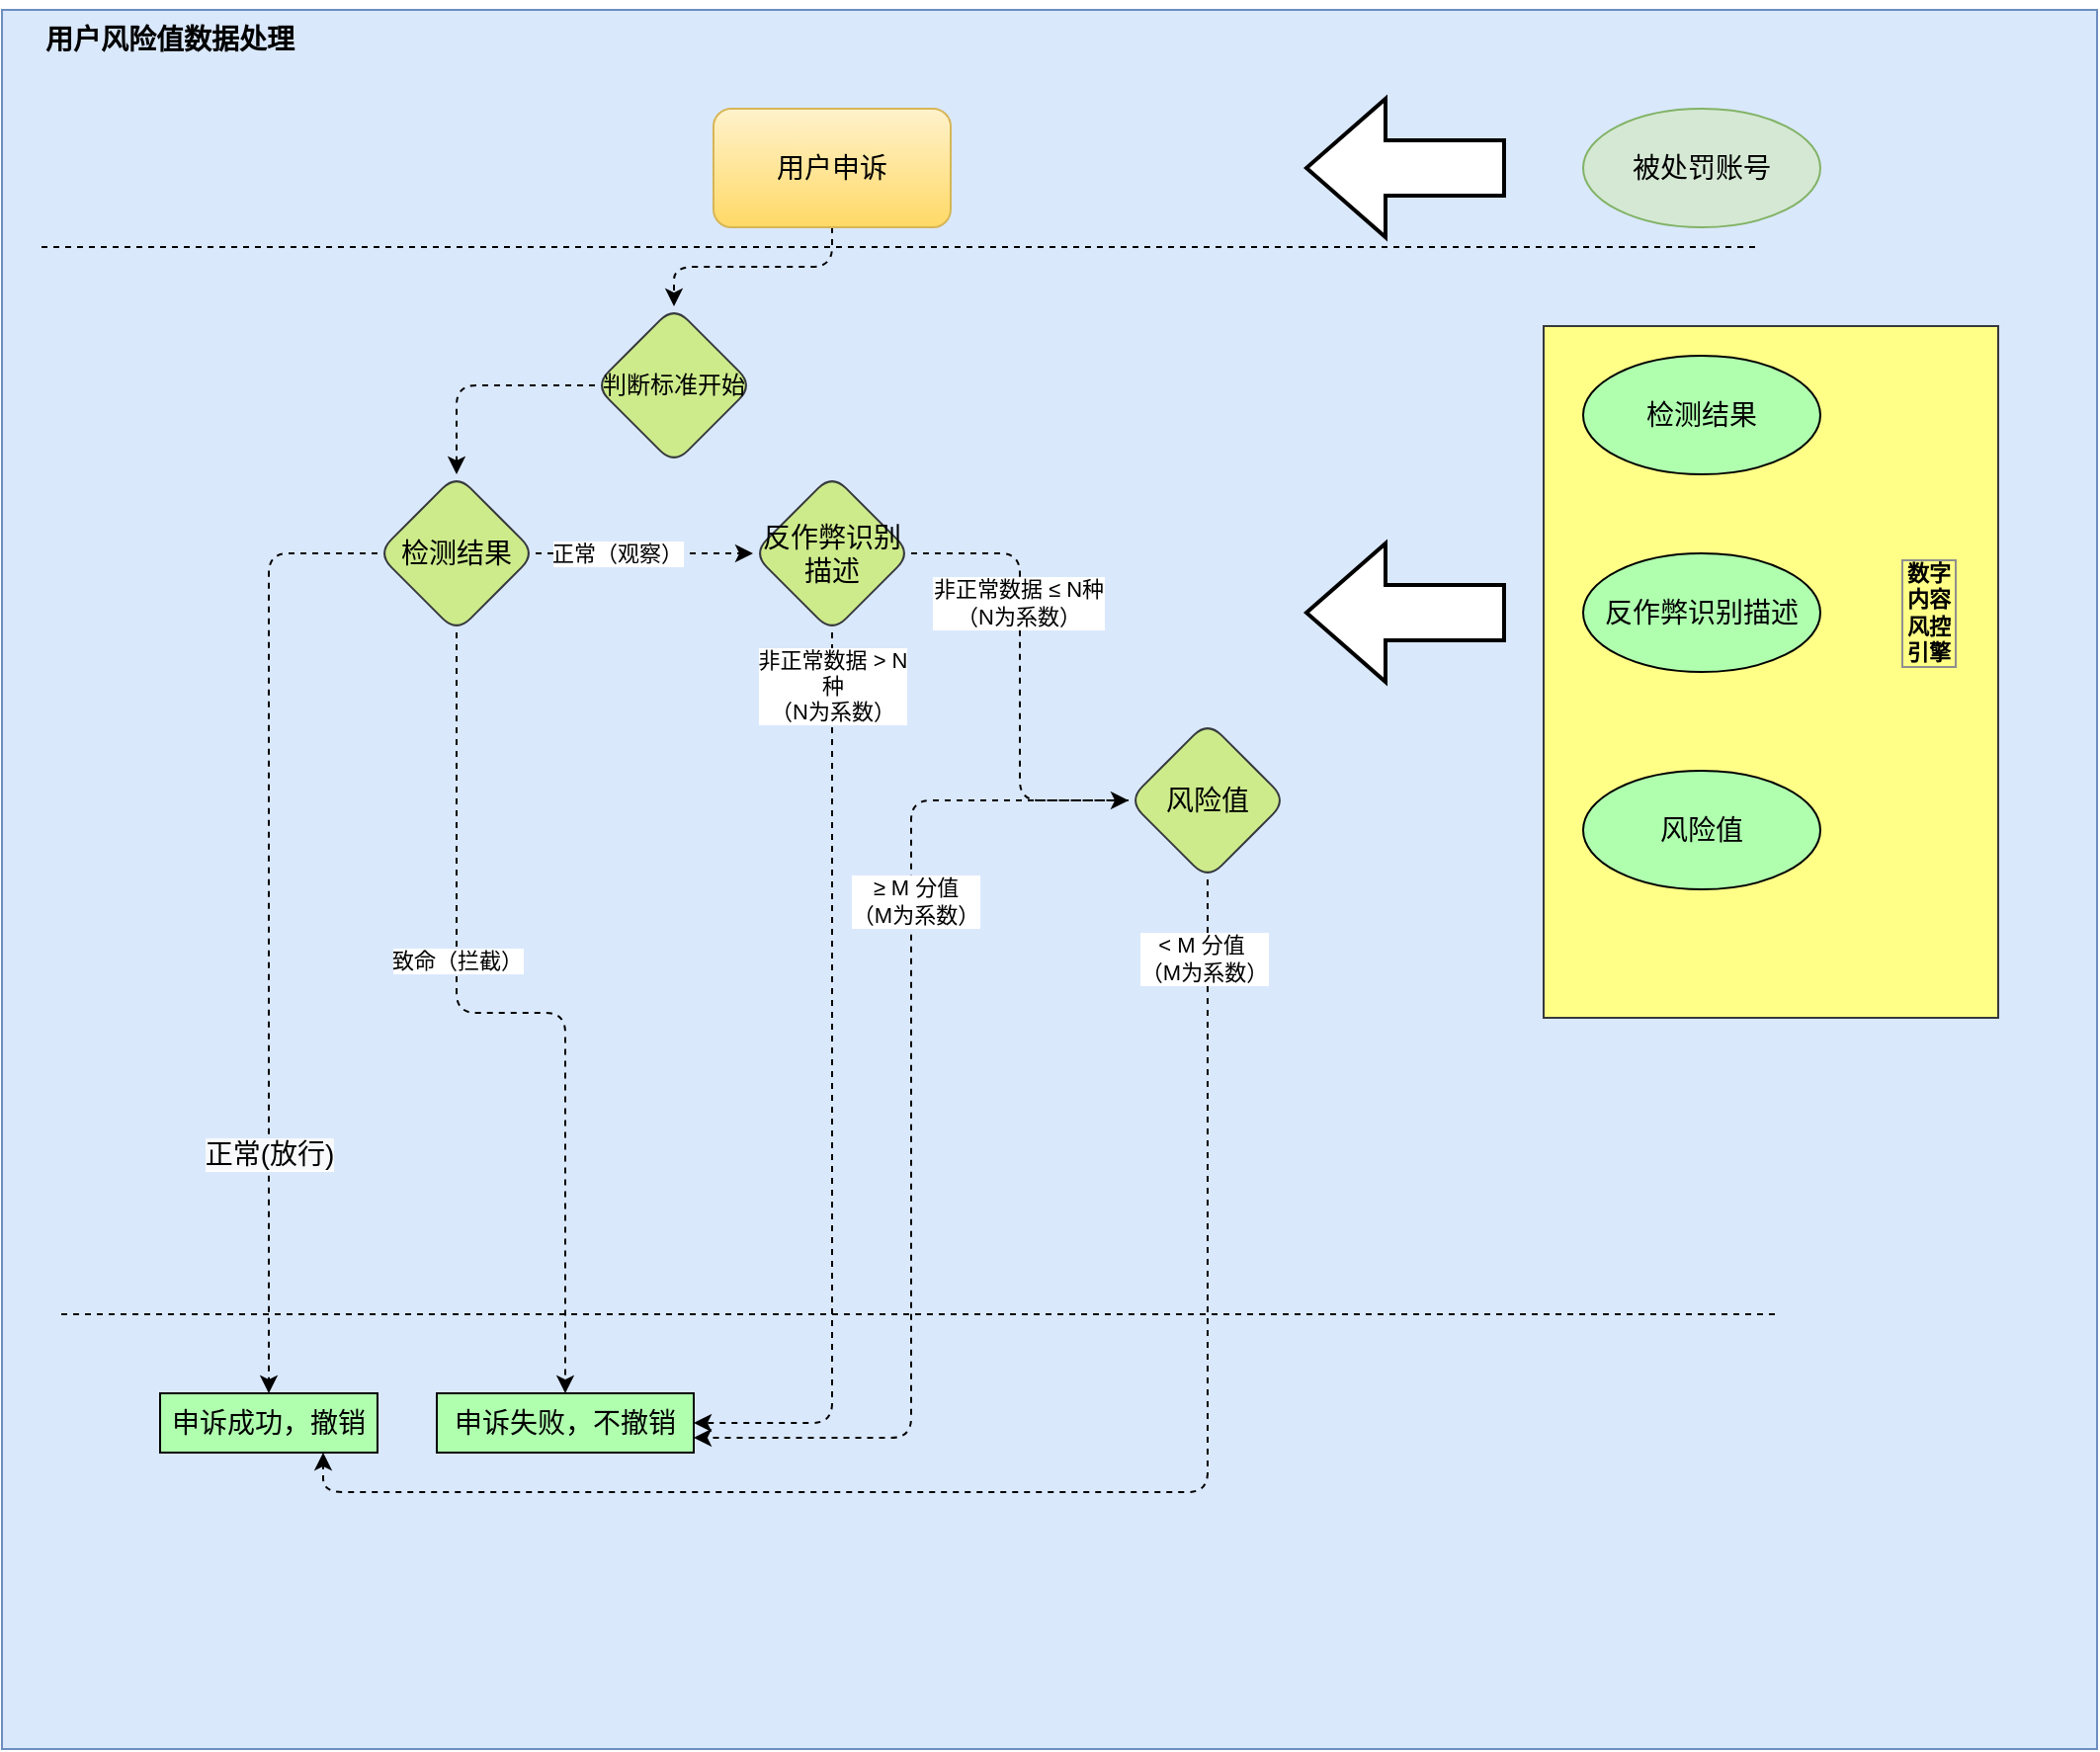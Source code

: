 <mxfile version="16.2.7" type="github">
  <diagram id="K8bH0kipLZ9rEDlnG2lr" name="Page-1">
    <mxGraphModel dx="3108" dy="784" grid="1" gridSize="10" guides="1" tooltips="1" connect="1" arrows="1" fold="1" page="1" pageScale="1" pageWidth="850" pageHeight="1400" math="0" shadow="0">
      <root>
        <mxCell id="0" />
        <mxCell id="1" parent="0" />
        <mxCell id="Bgl1Vfubp7OZOoUCv1JT-1" value="" style="text;html=1;strokeColor=#6c8ebf;fillColor=#dae8fc;align=left;verticalAlign=top;whiteSpace=wrap;fontSize=14;fontStyle=1" vertex="1" parent="1">
          <mxGeometry x="-970" y="20" width="1060" height="880" as="geometry" />
        </mxCell>
        <mxCell id="Bgl1Vfubp7OZOoUCv1JT-87" value="" style="rounded=0;whiteSpace=wrap;html=1;labelBackgroundColor=none;labelBorderColor=none;fontSize=11;fillColor=#ffff88;strokeColor=#36393d;" vertex="1" parent="1">
          <mxGeometry x="-190" y="180" width="230" height="350" as="geometry" />
        </mxCell>
        <mxCell id="Bgl1Vfubp7OZOoUCv1JT-9" value="" style="edgeStyle=orthogonalEdgeStyle;rounded=1;orthogonalLoop=1;jettySize=auto;html=1;dashed=1;" edge="1" parent="1" source="Bgl1Vfubp7OZOoUCv1JT-2" target="Bgl1Vfubp7OZOoUCv1JT-8">
          <mxGeometry relative="1" as="geometry" />
        </mxCell>
        <mxCell id="Bgl1Vfubp7OZOoUCv1JT-2" value="&lt;span style=&quot;font-size: 14px&quot;&gt;用户申诉&lt;/span&gt;" style="rounded=1;whiteSpace=wrap;html=1;fillColor=#fff2cc;gradientColor=#ffd966;strokeColor=#d6b656;" vertex="1" parent="1">
          <mxGeometry x="-610" y="70" width="120" height="60" as="geometry" />
        </mxCell>
        <mxCell id="Bgl1Vfubp7OZOoUCv1JT-105" value="" style="edgeStyle=orthogonalEdgeStyle;rounded=1;orthogonalLoop=1;jettySize=auto;html=1;dashed=1;labelBackgroundColor=default;fontSize=11;fontColor=#000000;" edge="1" parent="1" source="Bgl1Vfubp7OZOoUCv1JT-8" target="Bgl1Vfubp7OZOoUCv1JT-104">
          <mxGeometry relative="1" as="geometry" />
        </mxCell>
        <mxCell id="Bgl1Vfubp7OZOoUCv1JT-8" value="判断标准开始" style="rhombus;whiteSpace=wrap;html=1;rounded=1;fillColor=#cdeb8b;strokeColor=#36393d;" vertex="1" parent="1">
          <mxGeometry x="-670" y="170" width="80" height="80" as="geometry" />
        </mxCell>
        <mxCell id="Bgl1Vfubp7OZOoUCv1JT-77" value="&lt;p class=&quot;MsoNormal&quot;&gt;&lt;span style=&quot;font-size: 14px&quot;&gt;用户风险值数据处理&lt;/span&gt;&lt;br&gt;&lt;/p&gt;" style="text;html=1;fillColor=none;align=center;verticalAlign=middle;whiteSpace=wrap;rounded=0;labelBackgroundColor=none;labelBorderColor=none;fontSize=11;fontStyle=1" vertex="1" parent="1">
          <mxGeometry x="-970" y="20" width="170" height="30" as="geometry" />
        </mxCell>
        <mxCell id="Bgl1Vfubp7OZOoUCv1JT-80" value="" style="verticalLabelPosition=bottom;verticalAlign=top;html=1;strokeWidth=2;shape=mxgraph.arrows2.arrow;dy=0.6;dx=40;notch=0;labelBackgroundColor=none;labelBorderColor=none;fontSize=11;fontColor=#E6FFCC;direction=west;" vertex="1" parent="1">
          <mxGeometry x="-310" y="65" width="100" height="70" as="geometry" />
        </mxCell>
        <mxCell id="Bgl1Vfubp7OZOoUCv1JT-82" value="&lt;span style=&quot;font-size: 14px&quot;&gt;被处罚账号&lt;/span&gt;" style="ellipse;whiteSpace=wrap;html=1;rounded=1;fillColor=#d5e8d4;strokeColor=#82b366;" vertex="1" parent="1">
          <mxGeometry x="-170" y="70" width="120" height="60" as="geometry" />
        </mxCell>
        <mxCell id="Bgl1Vfubp7OZOoUCv1JT-84" value="检测结果" style="ellipse;whiteSpace=wrap;html=1;fontSize=14;fillColor=#AFFFAF;strokeColor=rgb(0, 0, 0);fontColor=rgb(0, 0, 0);" vertex="1" parent="1">
          <mxGeometry x="-170" y="195" width="120" height="60" as="geometry" />
        </mxCell>
        <mxCell id="Bgl1Vfubp7OZOoUCv1JT-85" value="反作弊识别描述" style="ellipse;whiteSpace=wrap;html=1;fontSize=14;fillColor=#AFFFAF;strokeColor=rgb(0, 0, 0);fontColor=rgb(0, 0, 0);" vertex="1" parent="1">
          <mxGeometry x="-170" y="295" width="120" height="60" as="geometry" />
        </mxCell>
        <mxCell id="Bgl1Vfubp7OZOoUCv1JT-86" value="风险值" style="ellipse;whiteSpace=wrap;html=1;fontSize=14;fillColor=#AFFFAF;strokeColor=rgb(0, 0, 0);fontColor=rgb(0, 0, 0);" vertex="1" parent="1">
          <mxGeometry x="-170" y="405" width="120" height="60" as="geometry" />
        </mxCell>
        <mxCell id="Bgl1Vfubp7OZOoUCv1JT-88" value="&lt;b&gt;数字内容风控引擎&lt;/b&gt;" style="text;html=1;strokeColor=none;fillColor=none;align=center;verticalAlign=middle;whiteSpace=wrap;rounded=0;labelBackgroundColor=none;labelBorderColor=#8F8F8F;fontSize=11;fontColor=#000000;horizontal=0;rotation=90;" vertex="1" parent="1">
          <mxGeometry x="-60" y="310" width="130" height="30" as="geometry" />
        </mxCell>
        <mxCell id="Bgl1Vfubp7OZOoUCv1JT-89" value="" style="verticalLabelPosition=bottom;verticalAlign=top;html=1;strokeWidth=2;shape=mxgraph.arrows2.arrow;dy=0.6;dx=40;notch=0;labelBackgroundColor=none;labelBorderColor=none;fontSize=11;fontColor=#E6FFCC;direction=west;" vertex="1" parent="1">
          <mxGeometry x="-310" y="290" width="100" height="70" as="geometry" />
        </mxCell>
        <mxCell id="Bgl1Vfubp7OZOoUCv1JT-91" value="" style="endArrow=none;dashed=1;html=1;rounded=1;labelBackgroundColor=default;fontSize=11;fontColor=#000000;" edge="1" parent="1">
          <mxGeometry width="50" height="50" relative="1" as="geometry">
            <mxPoint x="-950" y="140" as="sourcePoint" />
            <mxPoint x="-80" y="140" as="targetPoint" />
          </mxGeometry>
        </mxCell>
        <mxCell id="Bgl1Vfubp7OZOoUCv1JT-93" value="申诉成功，撤销" style="whiteSpace=wrap;html=1;fontSize=14;fillColor=#AFFFAF;strokeColor=rgb(0, 0, 0);fontColor=rgb(0, 0, 0);" vertex="1" parent="1">
          <mxGeometry x="-890" y="720" width="110" height="30" as="geometry" />
        </mxCell>
        <mxCell id="Bgl1Vfubp7OZOoUCv1JT-102" value="" style="edgeStyle=orthogonalEdgeStyle;rounded=1;orthogonalLoop=1;jettySize=auto;html=1;dashed=1;labelBackgroundColor=default;fontSize=11;fontColor=#000000;entryX=0.5;entryY=0;entryDx=0;entryDy=0;exitX=0;exitY=0.5;exitDx=0;exitDy=0;" edge="1" parent="1" source="Bgl1Vfubp7OZOoUCv1JT-104" target="Bgl1Vfubp7OZOoUCv1JT-93">
          <mxGeometry relative="1" as="geometry">
            <mxPoint x="-840" y="410" as="targetPoint" />
            <mxPoint x="-870" y="290" as="sourcePoint" />
          </mxGeometry>
        </mxCell>
        <mxCell id="Bgl1Vfubp7OZOoUCv1JT-103" value="&lt;span style=&quot;font-size: 14px ; background-color: rgb(248 , 249 , 250)&quot;&gt;正常(放行)&lt;/span&gt;" style="edgeLabel;html=1;align=center;verticalAlign=middle;resizable=0;points=[];fontSize=11;fontColor=#000000;" vertex="1" connectable="0" parent="Bgl1Vfubp7OZOoUCv1JT-102">
          <mxGeometry x="0.087" y="-1" relative="1" as="geometry">
            <mxPoint x="1" y="98" as="offset" />
          </mxGeometry>
        </mxCell>
        <mxCell id="Bgl1Vfubp7OZOoUCv1JT-101" value="" style="endArrow=none;dashed=1;html=1;rounded=1;labelBackgroundColor=default;fontSize=11;fontColor=#000000;" edge="1" parent="1">
          <mxGeometry width="50" height="50" relative="1" as="geometry">
            <mxPoint x="-940" y="680" as="sourcePoint" />
            <mxPoint x="-70" y="680" as="targetPoint" />
          </mxGeometry>
        </mxCell>
        <mxCell id="Bgl1Vfubp7OZOoUCv1JT-107" value="" style="edgeStyle=orthogonalEdgeStyle;rounded=1;orthogonalLoop=1;jettySize=auto;html=1;dashed=1;labelBackgroundColor=default;fontSize=11;fontColor=#000000;" edge="1" parent="1" source="Bgl1Vfubp7OZOoUCv1JT-104" target="Bgl1Vfubp7OZOoUCv1JT-106">
          <mxGeometry relative="1" as="geometry" />
        </mxCell>
        <mxCell id="Bgl1Vfubp7OZOoUCv1JT-109" value="&lt;span style=&quot;font-size: 11px&quot;&gt;正常（观察）&lt;/span&gt;" style="edgeLabel;html=1;align=center;verticalAlign=middle;resizable=0;points=[];fontSize=11;fontColor=#000000;" vertex="1" connectable="0" parent="Bgl1Vfubp7OZOoUCv1JT-107">
          <mxGeometry x="-0.76" y="2" relative="1" as="geometry">
            <mxPoint x="28" y="2" as="offset" />
          </mxGeometry>
        </mxCell>
        <mxCell id="Bgl1Vfubp7OZOoUCv1JT-111" value="" style="edgeStyle=orthogonalEdgeStyle;rounded=1;orthogonalLoop=1;jettySize=auto;html=1;dashed=1;labelBackgroundColor=default;fontSize=11;fontColor=#000000;entryX=0.5;entryY=0;entryDx=0;entryDy=0;" edge="1" parent="1" source="Bgl1Vfubp7OZOoUCv1JT-104" target="Bgl1Vfubp7OZOoUCv1JT-108">
          <mxGeometry relative="1" as="geometry">
            <mxPoint x="-500" y="390" as="targetPoint" />
          </mxGeometry>
        </mxCell>
        <mxCell id="Bgl1Vfubp7OZOoUCv1JT-112" value="致命（拦截）" style="edgeLabel;html=1;align=center;verticalAlign=middle;resizable=0;points=[];fontSize=11;fontColor=#000000;" vertex="1" connectable="0" parent="Bgl1Vfubp7OZOoUCv1JT-111">
          <mxGeometry x="-0.248" relative="1" as="geometry">
            <mxPoint as="offset" />
          </mxGeometry>
        </mxCell>
        <mxCell id="Bgl1Vfubp7OZOoUCv1JT-104" value="&lt;span style=&quot;font-size: 14px&quot;&gt;检测结果&lt;br&gt;&lt;/span&gt;" style="rhombus;whiteSpace=wrap;html=1;fillColor=#cdeb8b;strokeColor=#36393d;rounded=1;" vertex="1" parent="1">
          <mxGeometry x="-780" y="255" width="80" height="80" as="geometry" />
        </mxCell>
        <mxCell id="Bgl1Vfubp7OZOoUCv1JT-113" value="" style="edgeStyle=elbowEdgeStyle;rounded=1;orthogonalLoop=1;jettySize=auto;html=1;dashed=1;labelBackgroundColor=default;fontSize=11;fontColor=#000000;" edge="1" parent="1" source="Bgl1Vfubp7OZOoUCv1JT-106" target="Bgl1Vfubp7OZOoUCv1JT-108">
          <mxGeometry relative="1" as="geometry">
            <mxPoint x="-550" y="415" as="targetPoint" />
            <Array as="points">
              <mxPoint x="-550" y="540" />
            </Array>
          </mxGeometry>
        </mxCell>
        <mxCell id="Bgl1Vfubp7OZOoUCv1JT-114" value="非正常数据 &amp;gt; N&lt;br&gt;种&lt;br&gt;（N为系数）" style="edgeLabel;html=1;align=center;verticalAlign=middle;resizable=0;points=[];fontSize=11;fontColor=#000000;" vertex="1" connectable="0" parent="Bgl1Vfubp7OZOoUCv1JT-113">
          <mxGeometry x="-0.885" relative="1" as="geometry">
            <mxPoint as="offset" />
          </mxGeometry>
        </mxCell>
        <mxCell id="Bgl1Vfubp7OZOoUCv1JT-116" value="" style="edgeStyle=elbowEdgeStyle;rounded=1;orthogonalLoop=1;jettySize=auto;html=1;dashed=1;labelBackgroundColor=default;fontSize=11;fontColor=#000000;" edge="1" parent="1" source="Bgl1Vfubp7OZOoUCv1JT-106" target="Bgl1Vfubp7OZOoUCv1JT-115">
          <mxGeometry relative="1" as="geometry" />
        </mxCell>
        <mxCell id="Bgl1Vfubp7OZOoUCv1JT-118" value="非正常数据&amp;nbsp;≤ N种 &lt;br&gt;（N为系数）" style="edgeLabel;html=1;align=center;verticalAlign=middle;resizable=0;points=[];fontSize=11;fontColor=#000000;" vertex="1" connectable="0" parent="Bgl1Vfubp7OZOoUCv1JT-116">
          <mxGeometry x="-0.778" y="3" relative="1" as="geometry">
            <mxPoint x="28" y="28" as="offset" />
          </mxGeometry>
        </mxCell>
        <mxCell id="Bgl1Vfubp7OZOoUCv1JT-106" value="&lt;span style=&quot;font-size: 14px&quot;&gt;反作弊识别描述&lt;/span&gt;&lt;span style=&quot;font-size: 14px&quot;&gt;&lt;br&gt;&lt;/span&gt;" style="rhombus;whiteSpace=wrap;html=1;fillColor=#cdeb8b;strokeColor=#36393d;rounded=1;" vertex="1" parent="1">
          <mxGeometry x="-590" y="255" width="80" height="80" as="geometry" />
        </mxCell>
        <mxCell id="Bgl1Vfubp7OZOoUCv1JT-108" value="申诉失败，不撤销" style="whiteSpace=wrap;html=1;fontSize=14;fillColor=#AFFFAF;strokeColor=rgb(0, 0, 0);fontColor=rgb(0, 0, 0);" vertex="1" parent="1">
          <mxGeometry x="-750" y="720" width="130" height="30" as="geometry" />
        </mxCell>
        <mxCell id="Bgl1Vfubp7OZOoUCv1JT-120" value="" style="edgeStyle=elbowEdgeStyle;rounded=1;orthogonalLoop=1;jettySize=auto;html=1;dashed=1;labelBackgroundColor=default;fontSize=11;fontColor=#000000;entryX=1;entryY=0.75;entryDx=0;entryDy=0;" edge="1" parent="1" source="Bgl1Vfubp7OZOoUCv1JT-115" target="Bgl1Vfubp7OZOoUCv1JT-108">
          <mxGeometry relative="1" as="geometry">
            <mxPoint x="-400" y="540" as="targetPoint" />
          </mxGeometry>
        </mxCell>
        <mxCell id="Bgl1Vfubp7OZOoUCv1JT-121" value="≥ M 分值 &lt;br&gt;（M为系数）" style="edgeLabel;html=1;align=center;verticalAlign=middle;resizable=0;points=[];fontSize=11;fontColor=#000000;" vertex="1" connectable="0" parent="Bgl1Vfubp7OZOoUCv1JT-120">
          <mxGeometry x="-0.407" y="2" relative="1" as="geometry">
            <mxPoint as="offset" />
          </mxGeometry>
        </mxCell>
        <mxCell id="Bgl1Vfubp7OZOoUCv1JT-122" value="" style="edgeStyle=orthogonalEdgeStyle;rounded=1;orthogonalLoop=1;jettySize=auto;html=1;dashed=1;labelBackgroundColor=default;fontSize=11;fontColor=#000000;entryX=0.75;entryY=1;entryDx=0;entryDy=0;" edge="1" parent="1" source="Bgl1Vfubp7OZOoUCv1JT-115" target="Bgl1Vfubp7OZOoUCv1JT-93">
          <mxGeometry relative="1" as="geometry">
            <mxPoint x="-380" y="950" as="targetPoint" />
            <Array as="points">
              <mxPoint x="-360" y="770" />
              <mxPoint x="-807" y="770" />
            </Array>
          </mxGeometry>
        </mxCell>
        <mxCell id="Bgl1Vfubp7OZOoUCv1JT-123" value="&amp;lt; M 分值&amp;nbsp;&lt;br&gt;（M为系数）" style="edgeLabel;html=1;align=center;verticalAlign=middle;resizable=0;points=[];fontSize=11;fontColor=#000000;" vertex="1" connectable="0" parent="Bgl1Vfubp7OZOoUCv1JT-122">
          <mxGeometry x="-0.897" y="-2" relative="1" as="geometry">
            <mxPoint as="offset" />
          </mxGeometry>
        </mxCell>
        <mxCell id="Bgl1Vfubp7OZOoUCv1JT-115" value="&lt;span style=&quot;font-size: 14px&quot;&gt;风险值&lt;br&gt;&lt;/span&gt;" style="rhombus;whiteSpace=wrap;html=1;fillColor=#cdeb8b;strokeColor=#36393d;rounded=1;" vertex="1" parent="1">
          <mxGeometry x="-400" y="380" width="80" height="80" as="geometry" />
        </mxCell>
      </root>
    </mxGraphModel>
  </diagram>
</mxfile>
